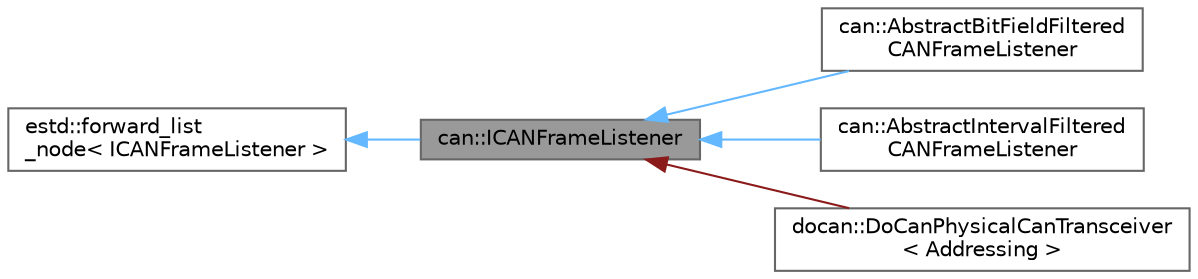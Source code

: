 digraph "can::ICANFrameListener"
{
 // LATEX_PDF_SIZE
  bgcolor="transparent";
  edge [fontname=Helvetica,fontsize=10,labelfontname=Helvetica,labelfontsize=10];
  node [fontname=Helvetica,fontsize=10,shape=box,height=0.2,width=0.4];
  rankdir="LR";
  Node1 [id="Node000001",label="can::ICANFrameListener",height=0.2,width=0.4,color="gray40", fillcolor="grey60", style="filled", fontcolor="black",tooltip=" "];
  Node2 -> Node1 [id="edge1_Node000001_Node000002",dir="back",color="steelblue1",style="solid",tooltip=" "];
  Node2 [id="Node000002",label="estd::forward_list\l_node\< ICANFrameListener \>",height=0.2,width=0.4,color="gray40", fillcolor="white", style="filled",URL="$d7/d3f/classestd_1_1forward__list__node.html",tooltip=" "];
  Node1 -> Node3 [id="edge2_Node000001_Node000003",dir="back",color="steelblue1",style="solid",tooltip=" "];
  Node3 [id="Node000003",label="can::AbstractBitFieldFiltered\lCANFrameListener",height=0.2,width=0.4,color="gray40", fillcolor="white", style="filled",URL="$d1/d8d/classcan_1_1AbstractBitFieldFilteredCANFrameListener.html",tooltip=" "];
  Node1 -> Node4 [id="edge3_Node000001_Node000004",dir="back",color="steelblue1",style="solid",tooltip=" "];
  Node4 [id="Node000004",label="can::AbstractIntervalFiltered\lCANFrameListener",height=0.2,width=0.4,color="gray40", fillcolor="white", style="filled",URL="$d1/d8f/classcan_1_1AbstractIntervalFilteredCANFrameListener.html",tooltip=" "];
  Node1 -> Node5 [id="edge4_Node000001_Node000005",dir="back",color="firebrick4",style="solid",tooltip=" "];
  Node5 [id="Node000005",label="docan::DoCanPhysicalCanTransceiver\l\< Addressing \>",height=0.2,width=0.4,color="gray40", fillcolor="white", style="filled",URL="$d6/d79/classdocan_1_1DoCanPhysicalCanTransceiver.html",tooltip=" "];
}
